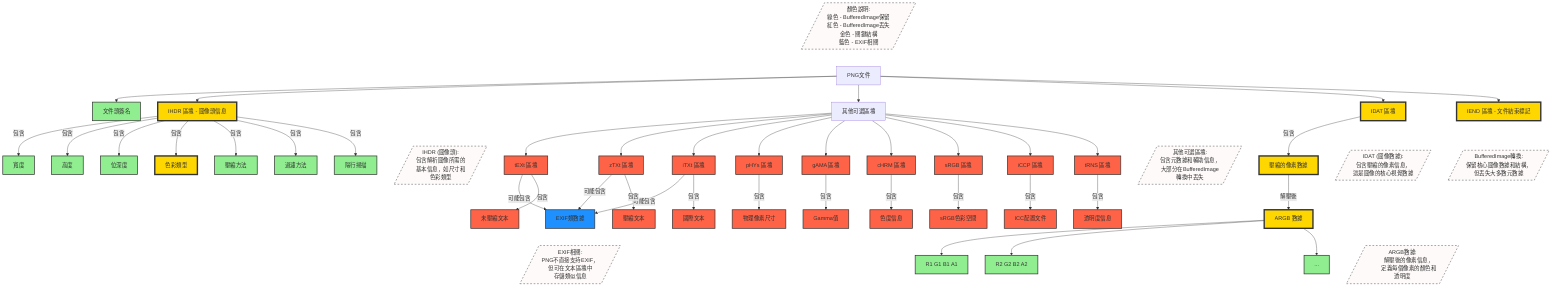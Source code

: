 graph TD
    A[PNG文件] --> B[文件頭簽名]
    A --> C[IHDR 區塊 - 圖像頭信息]
    A --> D[其他可選區塊]
    A --> E[IDAT 區塊]
    A --> F[IEND 區塊 - 文件結束標記]

    C -->|包含| G[寬度]
    C -->|包含| H[高度]
    C -->|包含| I[位深度]
    C -->|包含| J[色彩類型]
    C -->|包含| K[壓縮方法]
    C -->|包含| L[過濾方法]
    C -->|包含| M[隔行掃描]

    D --> N[tEXt 區塊]
    D --> O[zTXt 區塊]
    D --> P[iTXt 區塊]
    D --> Q[pHYs 區塊]
    D --> R[gAMA 區塊]
    D --> S[cHRM 區塊]
    D --> T[sRGB 區塊]
    D --> U[iCCP 區塊]
    D --> V[tRNS 區塊]

    E -->|包含| W[壓縮的像素數據]
    W -->|解壓後| X[ARGB 數據]
    X --> Y[R1 G1 B1 A1]
    X --> Z[R2 G2 B2 A2]
    X --> AA[...]

    N -->|可能包含| AB[EXIF類數據]
    O -->|可能包含| AB
    P -->|可能包含| AB

    N -->|包含| AC[未壓縮文本]
    O -->|包含| AD[壓縮文本]
    P -->|包含| AE[國際文本]
    Q -->|包含| AF[物理像素尺寸]
    R -->|包含| AG[Gamma值]
    S -->|包含| AH[色度信息]
    T -->|包含| AI[sRGB色彩空間]
    U -->|包含| AJ[ICC配置文件]
    V -->|包含| AK[透明度信息]

    classDef preserved fill:#90EE90,stroke:#333,stroke-width:2px;
    class B,C,E,F,G,H,I,J,K,L,M,W,X,Y,Z,AA preserved;

    classDef lost fill:#FF6347,stroke:#333,stroke-width:2px;
    class N,O,P,Q,R,S,T,U,V,AB,AC,AD,AE,AF,AG,AH,AI,AJ,AK lost;

    classDef important fill:#FFD700,stroke:#333,stroke-width:4px;
    class C,E,F,J,W,X important;

    classDef exif fill:#1E90FF,stroke:#333,stroke-width:2px;
    class AB exif;

    %% 額外註釋
    AN1[/"
        顏色說明:
        綠色 - BufferedImage保留
        紅色 - BufferedImage丟失
        金色 - 關鍵結構
        藍色 - EXIF相關
    "/]

    AN2[/"
        IHDR (圖像頭):
        包含解析圖像所需的
        基本信息，如尺寸和
        色彩類型
    "/]

    AN3[/"
        IDAT (圖像數據):
        包含壓縮的像素信息，
        這是圖像的核心視覺數據
    "/]

    AN4[/"
        其他可選區塊:
        包含元數據和輔助信息，
        大部分在BufferedImage
        轉換中丟失
    "/]

    AN5[/"
        ARGB數據:
        解壓後的像素信息，
        定義每個像素的顏色和透明度
    "/]

    AN6[/"
        EXIF相關:
        PNG不直接支持EXIF，
        但可在文本區塊中
        存儲類似信息
    "/]

    AN7[/"
        BufferedImage轉換:
        保留核心圖像數據和結構，
        但丟失大多數元數據
    "/]

    classDef annotation fill:#FFFAFA,stroke:#000,stroke-width:1px,stroke-dasharray: 5 5;
    class AN1,AN2,AN3,AN4,AN5,AN6,AN7 annotation;

    AN1 ~~~ A
    C ~~~ AN2
    E ~~~ AN3
    D ~~~ AN4
    X ~~~ AN5
    AB ~~~ AN6
    F ~~~ AN7
